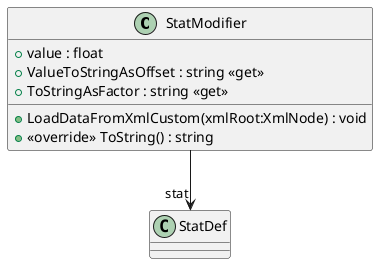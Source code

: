 @startuml
class StatModifier {
    + value : float
    + ValueToStringAsOffset : string <<get>>
    + ToStringAsFactor : string <<get>>
    + LoadDataFromXmlCustom(xmlRoot:XmlNode) : void
    + <<override>> ToString() : string
}
StatModifier --> "stat" StatDef
@enduml
